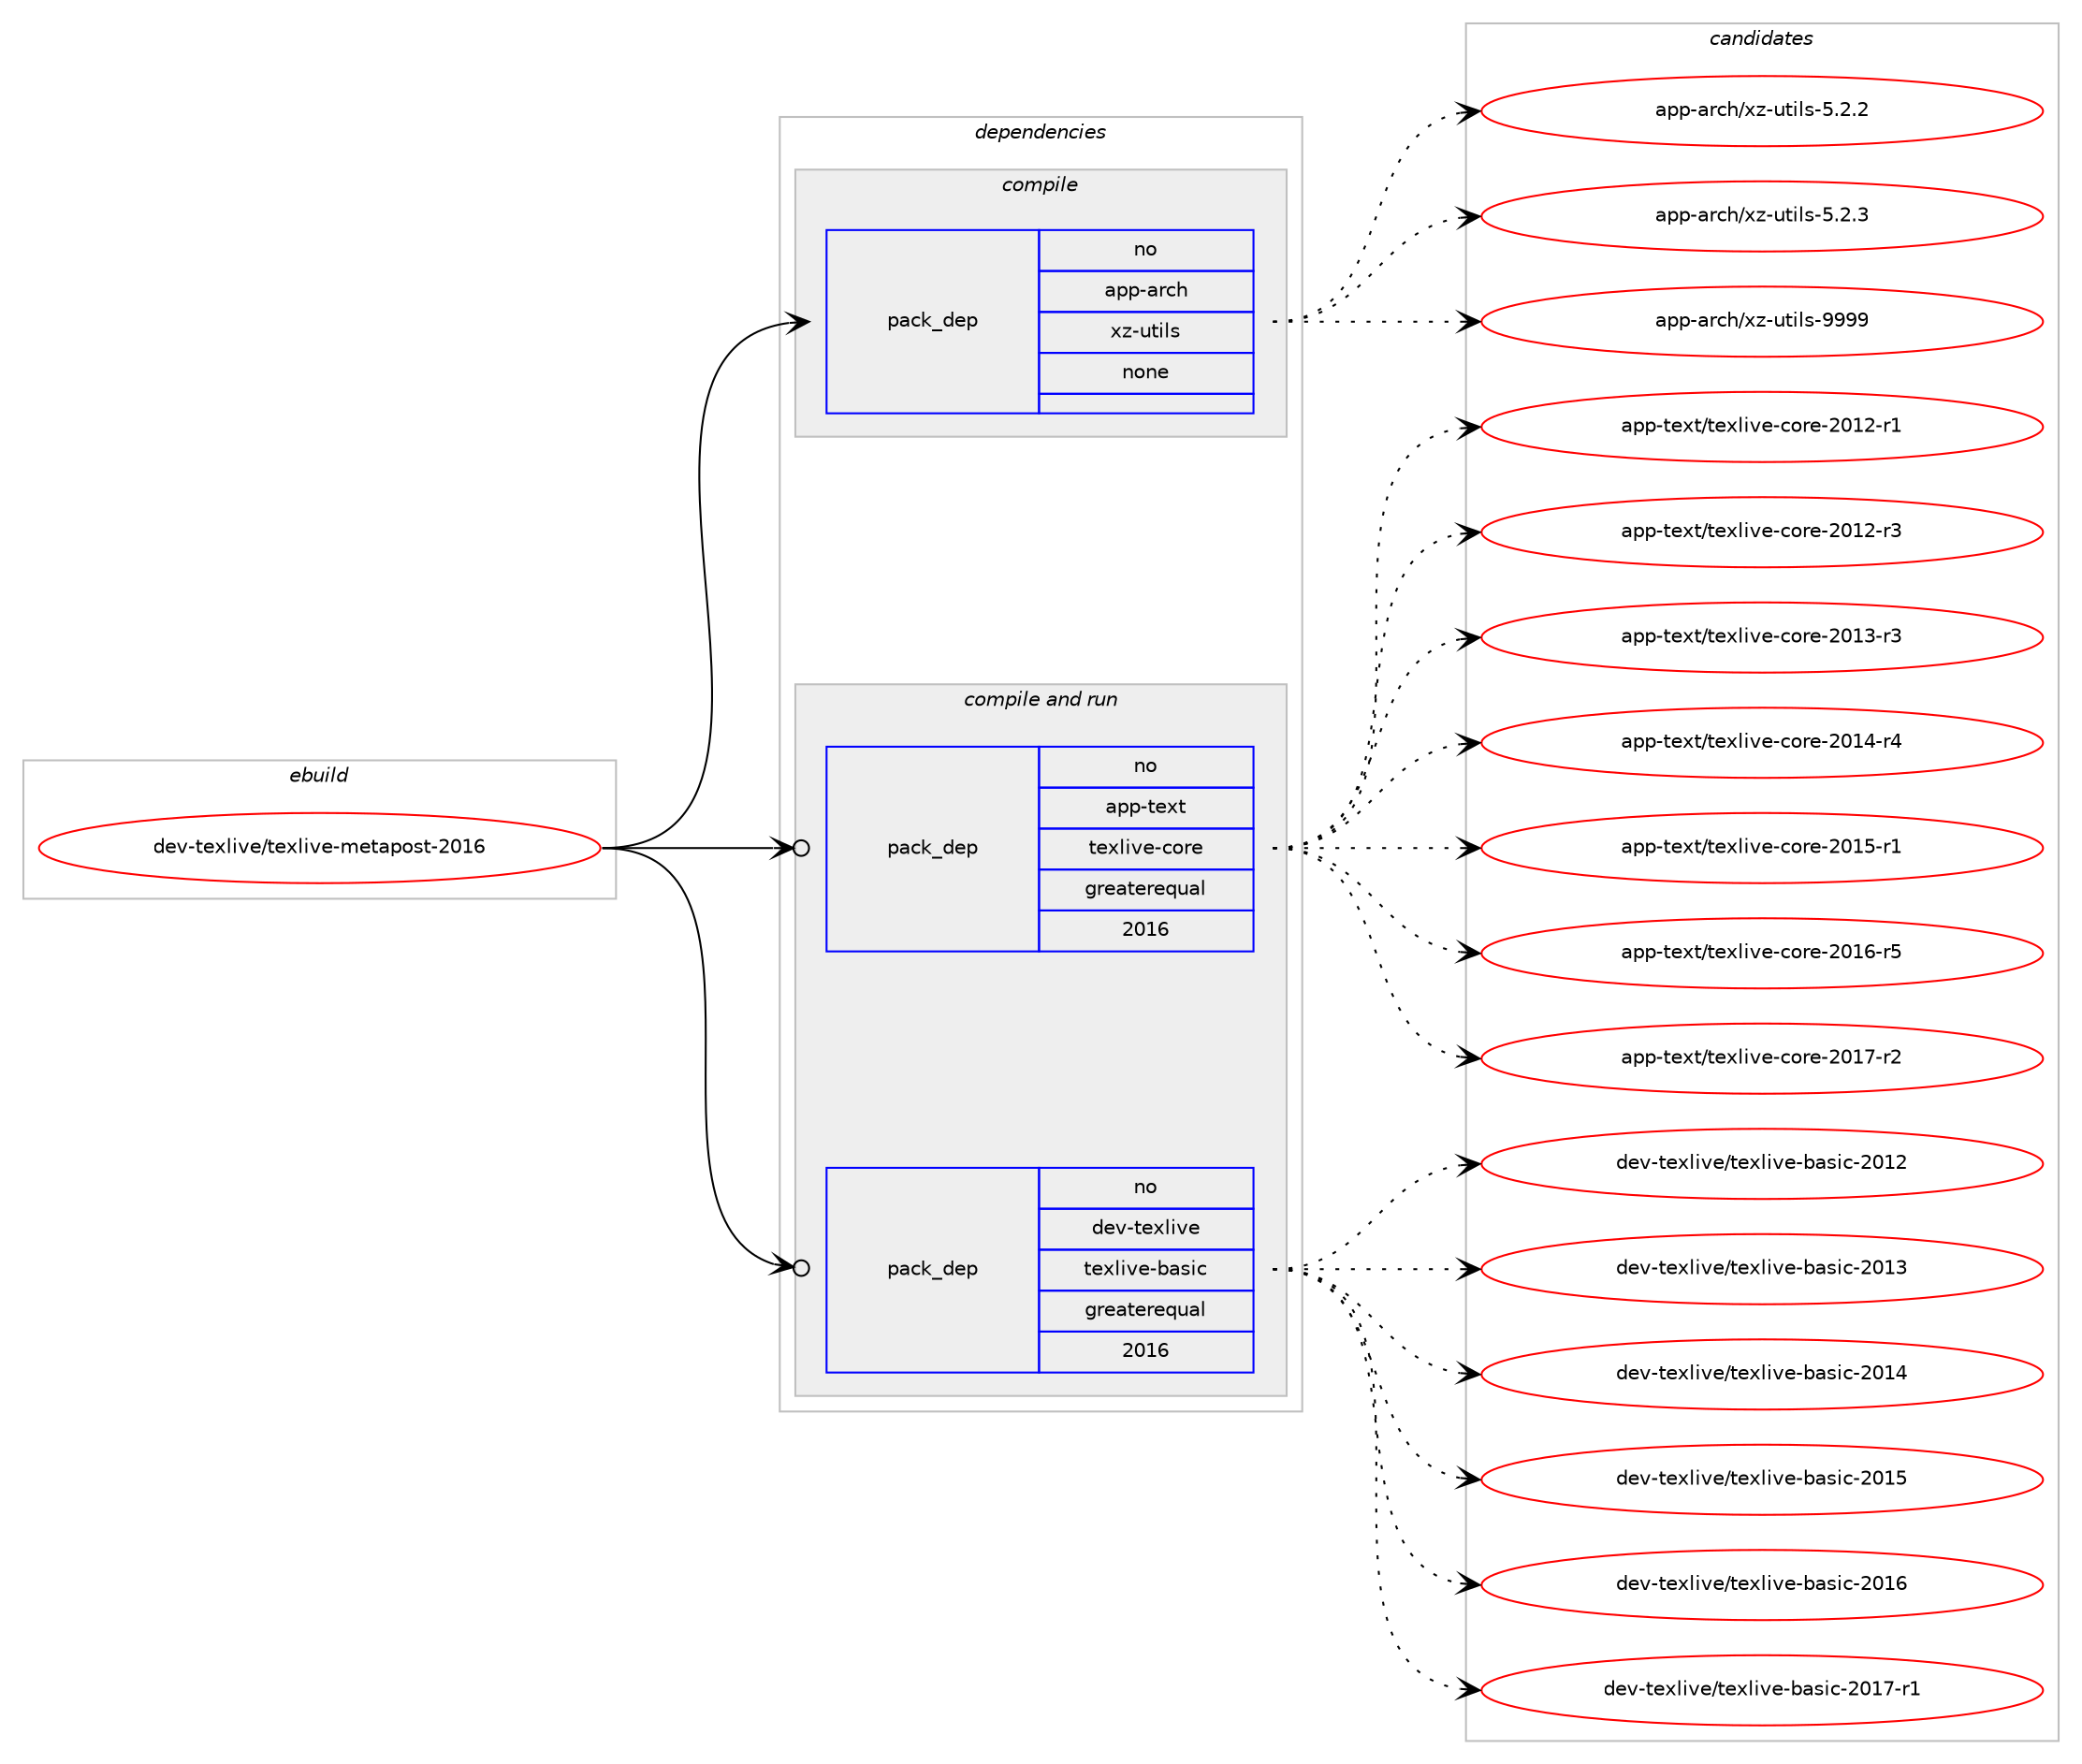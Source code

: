 digraph prolog {

# *************
# Graph options
# *************

newrank=true;
concentrate=true;
compound=true;
graph [rankdir=LR,fontname=Helvetica,fontsize=10,ranksep=1.5];#, ranksep=2.5, nodesep=0.2];
edge  [arrowhead=vee];
node  [fontname=Helvetica,fontsize=10];

# **********
# The ebuild
# **********

subgraph cluster_leftcol {
color=gray;
rank=same;
label=<<i>ebuild</i>>;
id [label="dev-texlive/texlive-metapost-2016", color=red, width=4, href="../dev-texlive/texlive-metapost-2016.svg"];
}

# ****************
# The dependencies
# ****************

subgraph cluster_midcol {
color=gray;
label=<<i>dependencies</i>>;
subgraph cluster_compile {
fillcolor="#eeeeee";
style=filled;
label=<<i>compile</i>>;
subgraph pack199697 {
dependency281051 [label=<<TABLE BORDER="0" CELLBORDER="1" CELLSPACING="0" CELLPADDING="4" WIDTH="220"><TR><TD ROWSPAN="6" CELLPADDING="30">pack_dep</TD></TR><TR><TD WIDTH="110">no</TD></TR><TR><TD>app-arch</TD></TR><TR><TD>xz-utils</TD></TR><TR><TD>none</TD></TR><TR><TD></TD></TR></TABLE>>, shape=none, color=blue];
}
id:e -> dependency281051:w [weight=20,style="solid",arrowhead="vee"];
}
subgraph cluster_compileandrun {
fillcolor="#eeeeee";
style=filled;
label=<<i>compile and run</i>>;
subgraph pack199698 {
dependency281052 [label=<<TABLE BORDER="0" CELLBORDER="1" CELLSPACING="0" CELLPADDING="4" WIDTH="220"><TR><TD ROWSPAN="6" CELLPADDING="30">pack_dep</TD></TR><TR><TD WIDTH="110">no</TD></TR><TR><TD>app-text</TD></TR><TR><TD>texlive-core</TD></TR><TR><TD>greaterequal</TD></TR><TR><TD>2016</TD></TR></TABLE>>, shape=none, color=blue];
}
id:e -> dependency281052:w [weight=20,style="solid",arrowhead="odotvee"];
subgraph pack199699 {
dependency281053 [label=<<TABLE BORDER="0" CELLBORDER="1" CELLSPACING="0" CELLPADDING="4" WIDTH="220"><TR><TD ROWSPAN="6" CELLPADDING="30">pack_dep</TD></TR><TR><TD WIDTH="110">no</TD></TR><TR><TD>dev-texlive</TD></TR><TR><TD>texlive-basic</TD></TR><TR><TD>greaterequal</TD></TR><TR><TD>2016</TD></TR></TABLE>>, shape=none, color=blue];
}
id:e -> dependency281053:w [weight=20,style="solid",arrowhead="odotvee"];
}
subgraph cluster_run {
fillcolor="#eeeeee";
style=filled;
label=<<i>run</i>>;
}
}

# **************
# The candidates
# **************

subgraph cluster_choices {
rank=same;
color=gray;
label=<<i>candidates</i>>;

subgraph choice199697 {
color=black;
nodesep=1;
choice971121124597114991044712012245117116105108115455346504650 [label="app-arch/xz-utils-5.2.2", color=red, width=4,href="../app-arch/xz-utils-5.2.2.svg"];
choice971121124597114991044712012245117116105108115455346504651 [label="app-arch/xz-utils-5.2.3", color=red, width=4,href="../app-arch/xz-utils-5.2.3.svg"];
choice9711211245971149910447120122451171161051081154557575757 [label="app-arch/xz-utils-9999", color=red, width=4,href="../app-arch/xz-utils-9999.svg"];
dependency281051:e -> choice971121124597114991044712012245117116105108115455346504650:w [style=dotted,weight="100"];
dependency281051:e -> choice971121124597114991044712012245117116105108115455346504651:w [style=dotted,weight="100"];
dependency281051:e -> choice9711211245971149910447120122451171161051081154557575757:w [style=dotted,weight="100"];
}
subgraph choice199698 {
color=black;
nodesep=1;
choice971121124511610112011647116101120108105118101459911111410145504849504511449 [label="app-text/texlive-core-2012-r1", color=red, width=4,href="../app-text/texlive-core-2012-r1.svg"];
choice971121124511610112011647116101120108105118101459911111410145504849504511451 [label="app-text/texlive-core-2012-r3", color=red, width=4,href="../app-text/texlive-core-2012-r3.svg"];
choice971121124511610112011647116101120108105118101459911111410145504849514511451 [label="app-text/texlive-core-2013-r3", color=red, width=4,href="../app-text/texlive-core-2013-r3.svg"];
choice971121124511610112011647116101120108105118101459911111410145504849524511452 [label="app-text/texlive-core-2014-r4", color=red, width=4,href="../app-text/texlive-core-2014-r4.svg"];
choice971121124511610112011647116101120108105118101459911111410145504849534511449 [label="app-text/texlive-core-2015-r1", color=red, width=4,href="../app-text/texlive-core-2015-r1.svg"];
choice971121124511610112011647116101120108105118101459911111410145504849544511453 [label="app-text/texlive-core-2016-r5", color=red, width=4,href="../app-text/texlive-core-2016-r5.svg"];
choice971121124511610112011647116101120108105118101459911111410145504849554511450 [label="app-text/texlive-core-2017-r2", color=red, width=4,href="../app-text/texlive-core-2017-r2.svg"];
dependency281052:e -> choice971121124511610112011647116101120108105118101459911111410145504849504511449:w [style=dotted,weight="100"];
dependency281052:e -> choice971121124511610112011647116101120108105118101459911111410145504849504511451:w [style=dotted,weight="100"];
dependency281052:e -> choice971121124511610112011647116101120108105118101459911111410145504849514511451:w [style=dotted,weight="100"];
dependency281052:e -> choice971121124511610112011647116101120108105118101459911111410145504849524511452:w [style=dotted,weight="100"];
dependency281052:e -> choice971121124511610112011647116101120108105118101459911111410145504849534511449:w [style=dotted,weight="100"];
dependency281052:e -> choice971121124511610112011647116101120108105118101459911111410145504849544511453:w [style=dotted,weight="100"];
dependency281052:e -> choice971121124511610112011647116101120108105118101459911111410145504849554511450:w [style=dotted,weight="100"];
}
subgraph choice199699 {
color=black;
nodesep=1;
choice1001011184511610112010810511810147116101120108105118101459897115105994550484950 [label="dev-texlive/texlive-basic-2012", color=red, width=4,href="../dev-texlive/texlive-basic-2012.svg"];
choice1001011184511610112010810511810147116101120108105118101459897115105994550484951 [label="dev-texlive/texlive-basic-2013", color=red, width=4,href="../dev-texlive/texlive-basic-2013.svg"];
choice1001011184511610112010810511810147116101120108105118101459897115105994550484952 [label="dev-texlive/texlive-basic-2014", color=red, width=4,href="../dev-texlive/texlive-basic-2014.svg"];
choice1001011184511610112010810511810147116101120108105118101459897115105994550484953 [label="dev-texlive/texlive-basic-2015", color=red, width=4,href="../dev-texlive/texlive-basic-2015.svg"];
choice1001011184511610112010810511810147116101120108105118101459897115105994550484954 [label="dev-texlive/texlive-basic-2016", color=red, width=4,href="../dev-texlive/texlive-basic-2016.svg"];
choice10010111845116101120108105118101471161011201081051181014598971151059945504849554511449 [label="dev-texlive/texlive-basic-2017-r1", color=red, width=4,href="../dev-texlive/texlive-basic-2017-r1.svg"];
dependency281053:e -> choice1001011184511610112010810511810147116101120108105118101459897115105994550484950:w [style=dotted,weight="100"];
dependency281053:e -> choice1001011184511610112010810511810147116101120108105118101459897115105994550484951:w [style=dotted,weight="100"];
dependency281053:e -> choice1001011184511610112010810511810147116101120108105118101459897115105994550484952:w [style=dotted,weight="100"];
dependency281053:e -> choice1001011184511610112010810511810147116101120108105118101459897115105994550484953:w [style=dotted,weight="100"];
dependency281053:e -> choice1001011184511610112010810511810147116101120108105118101459897115105994550484954:w [style=dotted,weight="100"];
dependency281053:e -> choice10010111845116101120108105118101471161011201081051181014598971151059945504849554511449:w [style=dotted,weight="100"];
}
}

}
